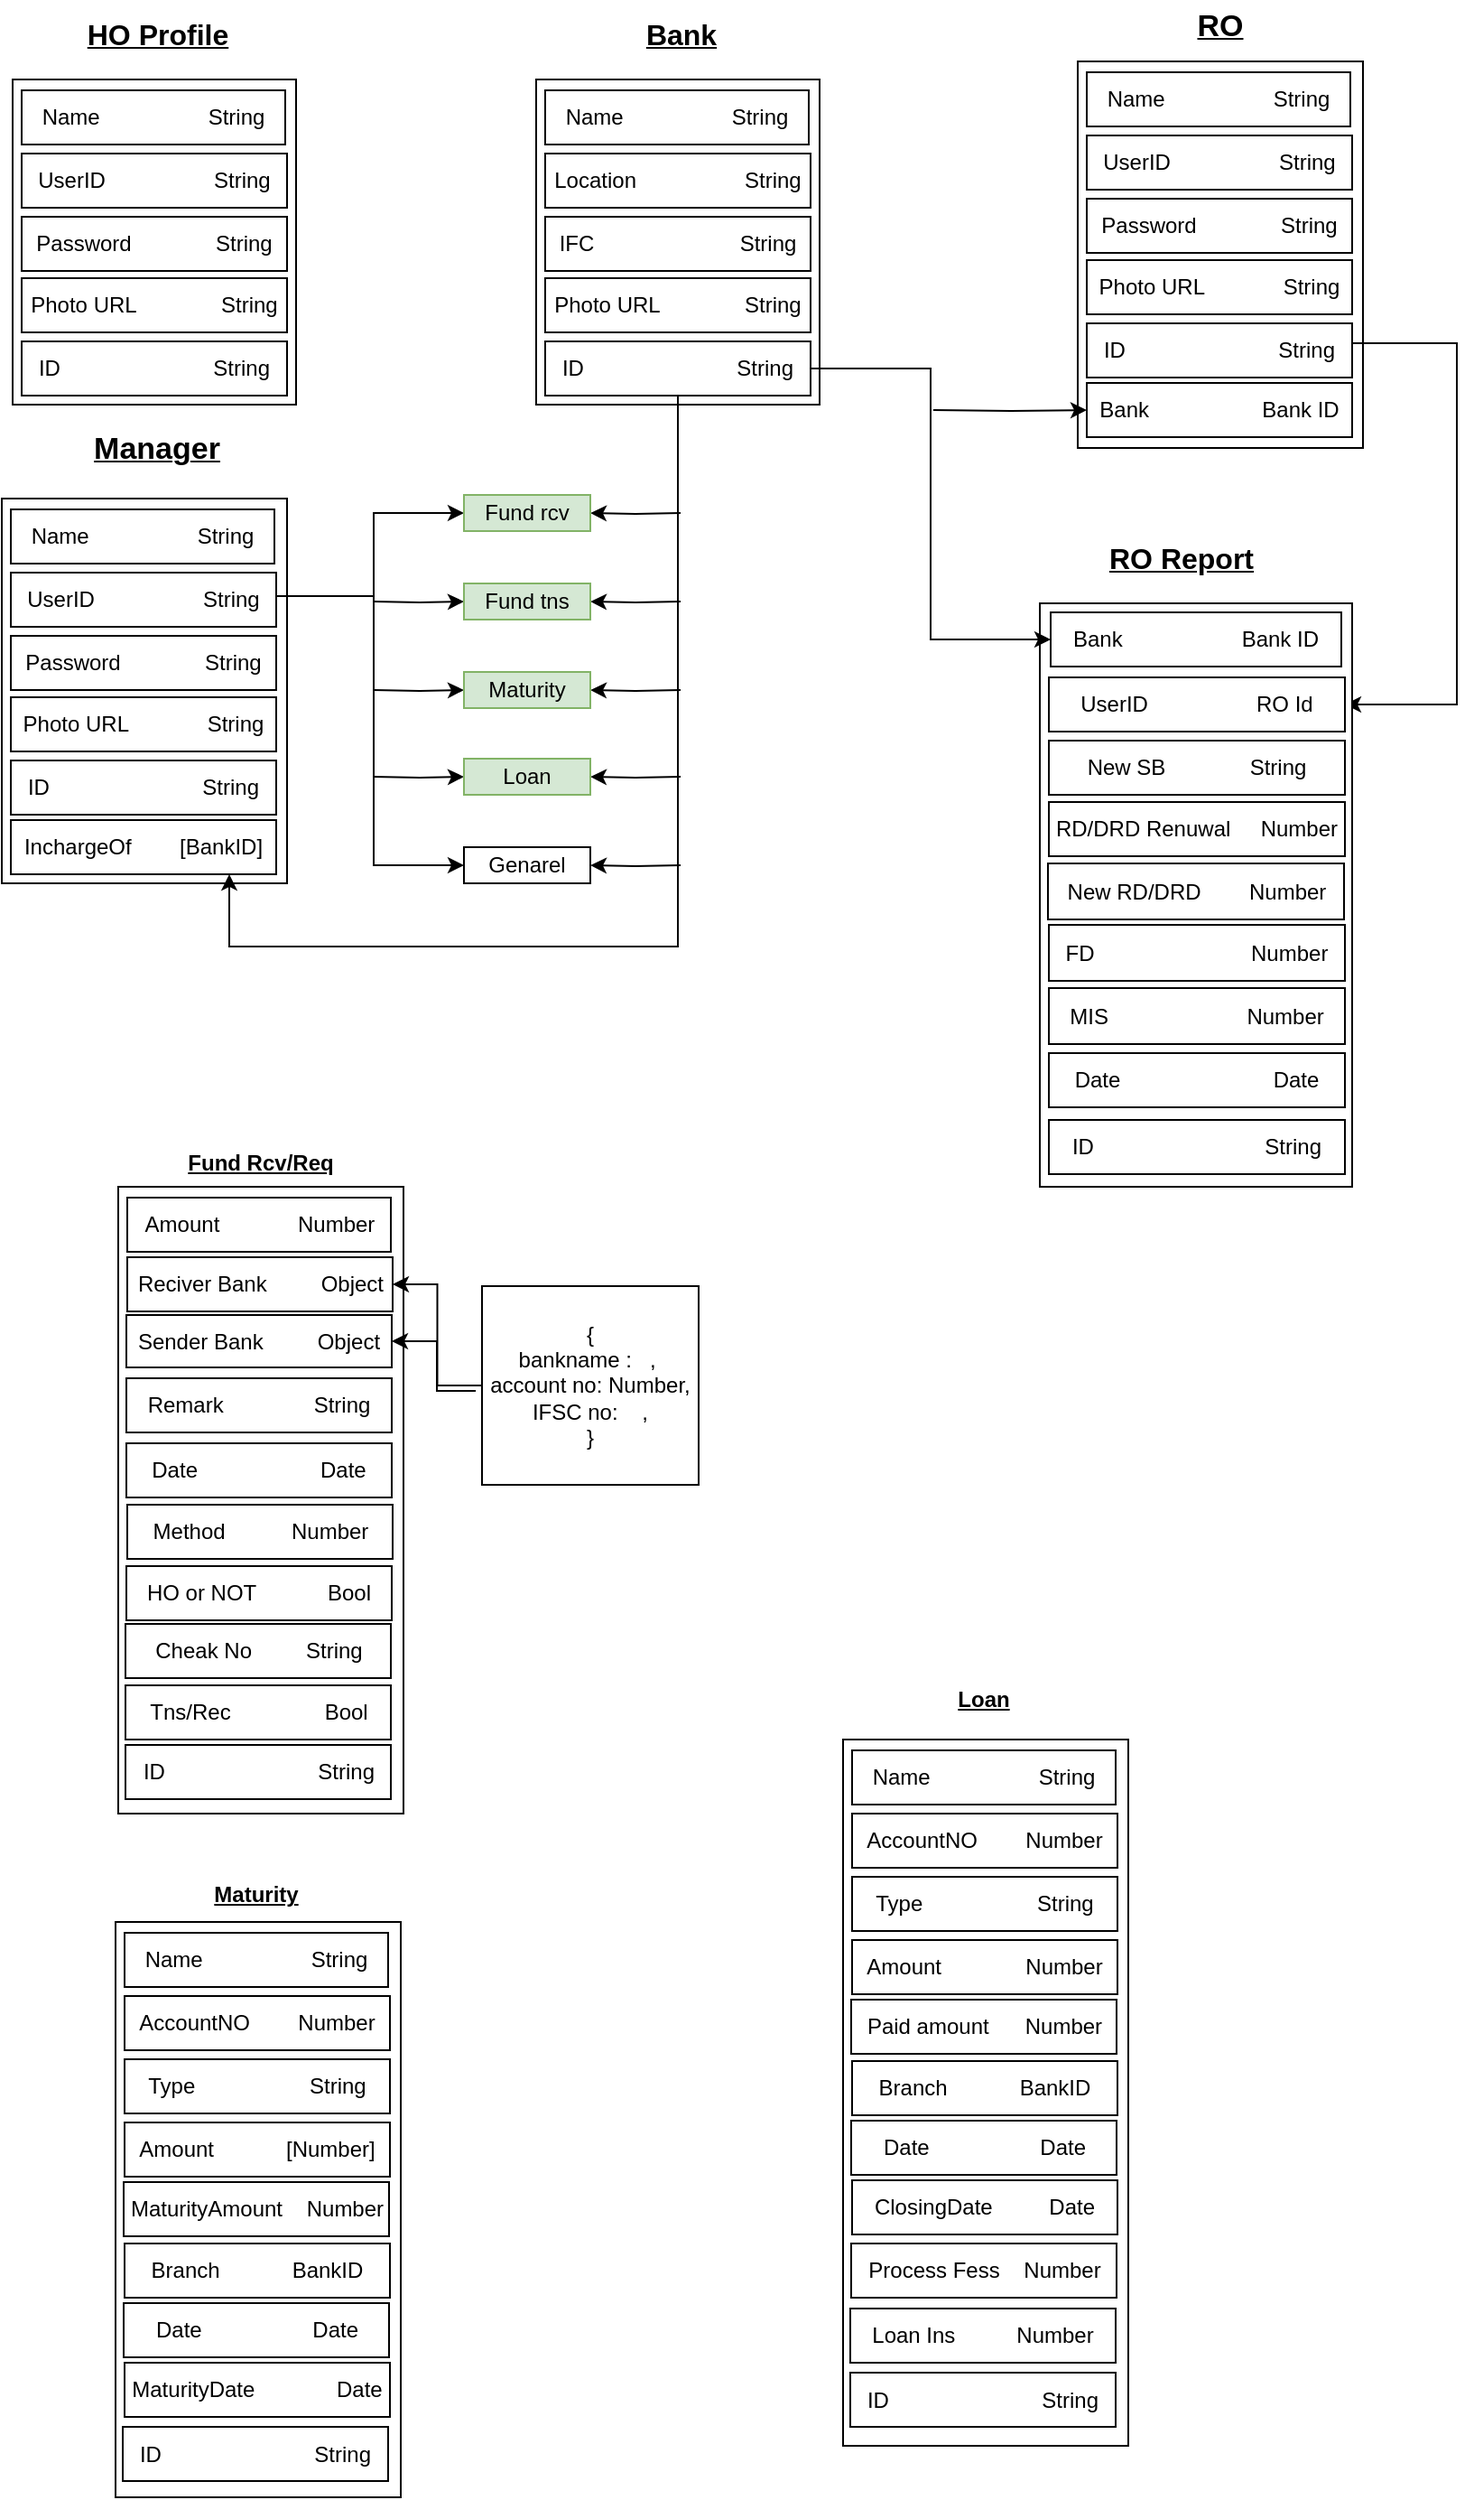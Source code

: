 <mxfile version="22.1.3" type="github">
  <diagram name="Page-1" id="z6avR5DVZLPRieBeSbfF">
    <mxGraphModel dx="1050" dy="534" grid="1" gridSize="10" guides="1" tooltips="1" connect="1" arrows="1" fold="1" page="1" pageScale="1" pageWidth="850" pageHeight="1100" math="0" shadow="0">
      <root>
        <mxCell id="0" />
        <mxCell id="1" parent="0" />
        <mxCell id="5Gdjez7pxa2Upb4zRj2d-2" value="" style="rounded=0;whiteSpace=wrap;html=1;" parent="1" vertex="1">
          <mxGeometry x="30" y="60" width="157" height="180" as="geometry" />
        </mxCell>
        <mxCell id="5Gdjez7pxa2Upb4zRj2d-3" value="Name&amp;nbsp; &amp;nbsp; &amp;nbsp; &amp;nbsp; &amp;nbsp; &amp;nbsp; &amp;nbsp; &amp;nbsp; &amp;nbsp; String" style="rounded=0;whiteSpace=wrap;html=1;" parent="1" vertex="1">
          <mxGeometry x="35" y="66" width="146" height="30" as="geometry" />
        </mxCell>
        <mxCell id="5Gdjez7pxa2Upb4zRj2d-4" value="UserID&amp;nbsp; &amp;nbsp; &amp;nbsp; &amp;nbsp; &amp;nbsp; &amp;nbsp; &amp;nbsp; &amp;nbsp; &amp;nbsp; String" style="rounded=0;whiteSpace=wrap;html=1;" parent="1" vertex="1">
          <mxGeometry x="35" y="101" width="147" height="30" as="geometry" />
        </mxCell>
        <mxCell id="5Gdjez7pxa2Upb4zRj2d-5" value="Password&amp;nbsp; &amp;nbsp; &amp;nbsp; &amp;nbsp; &amp;nbsp; &amp;nbsp; &amp;nbsp; String" style="rounded=0;whiteSpace=wrap;html=1;" parent="1" vertex="1">
          <mxGeometry x="35" y="136" width="147" height="30" as="geometry" />
        </mxCell>
        <mxCell id="5Gdjez7pxa2Upb4zRj2d-6" value="Photo URL&amp;nbsp; &amp;nbsp; &amp;nbsp; &amp;nbsp; &amp;nbsp; &amp;nbsp; &amp;nbsp; String" style="rounded=0;whiteSpace=wrap;html=1;" parent="1" vertex="1">
          <mxGeometry x="35" y="170" width="147" height="30" as="geometry" />
        </mxCell>
        <mxCell id="5Gdjez7pxa2Upb4zRj2d-7" value="ID&amp;nbsp;&lt;span style=&quot;white-space: pre;&quot;&gt;&#x9;&lt;/span&gt;&lt;span style=&quot;white-space: pre;&quot;&gt;&#x9;&lt;/span&gt; &amp;nbsp; &amp;nbsp; &amp;nbsp; &amp;nbsp; &amp;nbsp; &amp;nbsp; String" style="rounded=0;whiteSpace=wrap;html=1;" parent="1" vertex="1">
          <mxGeometry x="35" y="205" width="147" height="30" as="geometry" />
        </mxCell>
        <mxCell id="5Gdjez7pxa2Upb4zRj2d-8" value="" style="rounded=0;whiteSpace=wrap;html=1;" parent="1" vertex="1">
          <mxGeometry x="24" y="292" width="158" height="213" as="geometry" />
        </mxCell>
        <mxCell id="5Gdjez7pxa2Upb4zRj2d-9" value="Name&amp;nbsp; &amp;nbsp; &amp;nbsp; &amp;nbsp; &amp;nbsp; &amp;nbsp; &amp;nbsp; &amp;nbsp; &amp;nbsp; String" style="rounded=0;whiteSpace=wrap;html=1;" parent="1" vertex="1">
          <mxGeometry x="29" y="298" width="146" height="30" as="geometry" />
        </mxCell>
        <mxCell id="5Gdjez7pxa2Upb4zRj2d-49" style="edgeStyle=orthogonalEdgeStyle;rounded=0;orthogonalLoop=1;jettySize=auto;html=1;entryX=0;entryY=0.5;entryDx=0;entryDy=0;" parent="1" source="5Gdjez7pxa2Upb4zRj2d-10" target="5Gdjez7pxa2Upb4zRj2d-43" edge="1">
          <mxGeometry relative="1" as="geometry">
            <Array as="points">
              <mxPoint x="230" y="346" />
              <mxPoint x="230" y="300" />
            </Array>
          </mxGeometry>
        </mxCell>
        <mxCell id="5Gdjez7pxa2Upb4zRj2d-10" value="UserID&amp;nbsp; &amp;nbsp; &amp;nbsp; &amp;nbsp; &amp;nbsp; &amp;nbsp; &amp;nbsp; &amp;nbsp; &amp;nbsp; String" style="rounded=0;whiteSpace=wrap;html=1;" parent="1" vertex="1">
          <mxGeometry x="29" y="333" width="147" height="30" as="geometry" />
        </mxCell>
        <mxCell id="5Gdjez7pxa2Upb4zRj2d-11" value="Password&amp;nbsp; &amp;nbsp; &amp;nbsp; &amp;nbsp; &amp;nbsp; &amp;nbsp; &amp;nbsp; String" style="rounded=0;whiteSpace=wrap;html=1;" parent="1" vertex="1">
          <mxGeometry x="29" y="368" width="147" height="30" as="geometry" />
        </mxCell>
        <mxCell id="5Gdjez7pxa2Upb4zRj2d-12" value="Photo URL&amp;nbsp; &amp;nbsp; &amp;nbsp; &amp;nbsp; &amp;nbsp; &amp;nbsp; &amp;nbsp;String" style="rounded=0;whiteSpace=wrap;html=1;" parent="1" vertex="1">
          <mxGeometry x="29" y="402" width="147" height="30" as="geometry" />
        </mxCell>
        <mxCell id="5Gdjez7pxa2Upb4zRj2d-13" value="ID&amp;nbsp;&lt;span style=&quot;white-space: pre;&quot;&gt;&#x9;&lt;/span&gt;&lt;span style=&quot;white-space: pre;&quot;&gt;&#x9;&lt;/span&gt; &amp;nbsp; &amp;nbsp; &amp;nbsp; &amp;nbsp; &amp;nbsp; &amp;nbsp; String" style="rounded=0;whiteSpace=wrap;html=1;" parent="1" vertex="1">
          <mxGeometry x="29" y="437" width="147" height="30" as="geometry" />
        </mxCell>
        <mxCell id="5Gdjez7pxa2Upb4zRj2d-14" value="&lt;u&gt;&lt;b&gt;&lt;font style=&quot;font-size: 16px;&quot;&gt;HO Profile&lt;/font&gt;&lt;/b&gt;&lt;/u&gt;" style="text;html=1;strokeColor=none;fillColor=none;align=center;verticalAlign=middle;whiteSpace=wrap;rounded=0;" parent="1" vertex="1">
          <mxGeometry x="62.5" y="20" width="95" height="30" as="geometry" />
        </mxCell>
        <mxCell id="5Gdjez7pxa2Upb4zRj2d-15" value="InchargeOf&amp;nbsp; &amp;nbsp; &amp;nbsp; &amp;nbsp; [BankID]" style="rounded=0;whiteSpace=wrap;html=1;" parent="1" vertex="1">
          <mxGeometry x="29" y="470" width="147" height="30" as="geometry" />
        </mxCell>
        <mxCell id="5Gdjez7pxa2Upb4zRj2d-16" value="&lt;b&gt;&lt;u&gt;&lt;font style=&quot;font-size: 17px;&quot;&gt;Manager&lt;/font&gt;&lt;/u&gt;&lt;/b&gt;" style="text;html=1;strokeColor=none;fillColor=none;align=center;verticalAlign=middle;whiteSpace=wrap;rounded=0;" parent="1" vertex="1">
          <mxGeometry x="80" y="250" width="60" height="30" as="geometry" />
        </mxCell>
        <mxCell id="5Gdjez7pxa2Upb4zRj2d-17" value="" style="rounded=0;whiteSpace=wrap;html=1;" parent="1" vertex="1">
          <mxGeometry x="620" y="50" width="158" height="214" as="geometry" />
        </mxCell>
        <mxCell id="5Gdjez7pxa2Upb4zRj2d-18" value="Name&amp;nbsp; &amp;nbsp; &amp;nbsp; &amp;nbsp; &amp;nbsp; &amp;nbsp; &amp;nbsp; &amp;nbsp; &amp;nbsp; String" style="rounded=0;whiteSpace=wrap;html=1;" parent="1" vertex="1">
          <mxGeometry x="625" y="56" width="146" height="30" as="geometry" />
        </mxCell>
        <mxCell id="5Gdjez7pxa2Upb4zRj2d-19" value="UserID&amp;nbsp; &amp;nbsp; &amp;nbsp; &amp;nbsp; &amp;nbsp; &amp;nbsp; &amp;nbsp; &amp;nbsp; &amp;nbsp; String" style="rounded=0;whiteSpace=wrap;html=1;" parent="1" vertex="1">
          <mxGeometry x="625" y="91" width="147" height="30" as="geometry" />
        </mxCell>
        <mxCell id="5Gdjez7pxa2Upb4zRj2d-20" value="Password&amp;nbsp; &amp;nbsp; &amp;nbsp; &amp;nbsp; &amp;nbsp; &amp;nbsp; &amp;nbsp; String" style="rounded=0;whiteSpace=wrap;html=1;" parent="1" vertex="1">
          <mxGeometry x="625" y="126" width="147" height="30" as="geometry" />
        </mxCell>
        <mxCell id="5Gdjez7pxa2Upb4zRj2d-21" value="Photo URL&amp;nbsp; &amp;nbsp; &amp;nbsp; &amp;nbsp; &amp;nbsp; &amp;nbsp; &amp;nbsp;String" style="rounded=0;whiteSpace=wrap;html=1;" parent="1" vertex="1">
          <mxGeometry x="625" y="160" width="147" height="30" as="geometry" />
        </mxCell>
        <mxCell id="5Gdjez7pxa2Upb4zRj2d-41" style="edgeStyle=orthogonalEdgeStyle;rounded=0;orthogonalLoop=1;jettySize=auto;html=1;" parent="1" source="5Gdjez7pxa2Upb4zRj2d-22" target="5Gdjez7pxa2Upb4zRj2d-27" edge="1">
          <mxGeometry relative="1" as="geometry">
            <Array as="points">
              <mxPoint x="830" y="206" />
              <mxPoint x="830" y="406" />
            </Array>
          </mxGeometry>
        </mxCell>
        <mxCell id="5Gdjez7pxa2Upb4zRj2d-22" value="ID&amp;nbsp;&lt;span style=&quot;white-space: pre;&quot;&gt;&#x9;&lt;/span&gt;&lt;span style=&quot;white-space: pre;&quot;&gt;&#x9;&lt;/span&gt; &amp;nbsp; &amp;nbsp; &amp;nbsp; &amp;nbsp; &amp;nbsp; &amp;nbsp; String" style="rounded=0;whiteSpace=wrap;html=1;" parent="1" vertex="1">
          <mxGeometry x="625" y="195" width="147" height="30" as="geometry" />
        </mxCell>
        <mxCell id="5Gdjez7pxa2Upb4zRj2d-65" style="edgeStyle=orthogonalEdgeStyle;rounded=0;orthogonalLoop=1;jettySize=auto;html=1;" parent="1" target="5Gdjez7pxa2Upb4zRj2d-23" edge="1">
          <mxGeometry relative="1" as="geometry">
            <mxPoint x="540" y="243" as="sourcePoint" />
          </mxGeometry>
        </mxCell>
        <mxCell id="5Gdjez7pxa2Upb4zRj2d-23" value="Bank&amp;nbsp; &lt;span style=&quot;white-space: pre;&quot;&gt;&#x9;&lt;/span&gt;&lt;span style=&quot;white-space: pre;&quot;&gt;&#x9;&lt;/span&gt;&amp;nbsp; &amp;nbsp;Bank ID" style="rounded=0;whiteSpace=wrap;html=1;" parent="1" vertex="1">
          <mxGeometry x="625" y="228" width="147" height="30" as="geometry" />
        </mxCell>
        <mxCell id="5Gdjez7pxa2Upb4zRj2d-24" value="&lt;span style=&quot;font-size: 17px;&quot;&gt;&lt;b&gt;&lt;u&gt;RO&lt;/u&gt;&lt;/b&gt;&lt;/span&gt;" style="text;html=1;strokeColor=none;fillColor=none;align=center;verticalAlign=middle;whiteSpace=wrap;rounded=0;" parent="1" vertex="1">
          <mxGeometry x="668.5" y="16" width="60" height="30" as="geometry" />
        </mxCell>
        <mxCell id="5Gdjez7pxa2Upb4zRj2d-25" value="" style="rounded=0;whiteSpace=wrap;html=1;" parent="1" vertex="1">
          <mxGeometry x="599" y="350" width="173" height="323" as="geometry" />
        </mxCell>
        <mxCell id="5Gdjez7pxa2Upb4zRj2d-27" value="UserID&amp;nbsp; &amp;nbsp; &amp;nbsp; &amp;nbsp; &amp;nbsp; &amp;nbsp; &amp;nbsp; &amp;nbsp; &amp;nbsp; RO Id" style="rounded=0;whiteSpace=wrap;html=1;" parent="1" vertex="1">
          <mxGeometry x="604" y="391" width="164" height="30" as="geometry" />
        </mxCell>
        <mxCell id="5Gdjez7pxa2Upb4zRj2d-28" value="New SB&amp;nbsp; &amp;nbsp; &amp;nbsp; &amp;nbsp; &amp;nbsp; &amp;nbsp; &amp;nbsp; String" style="rounded=0;whiteSpace=wrap;html=1;" parent="1" vertex="1">
          <mxGeometry x="604" y="426" width="164" height="30" as="geometry" />
        </mxCell>
        <mxCell id="5Gdjez7pxa2Upb4zRj2d-29" value="RD/DRD Renuwal&amp;nbsp; &amp;nbsp; &amp;nbsp;Number" style="rounded=0;whiteSpace=wrap;html=1;" parent="1" vertex="1">
          <mxGeometry x="604" y="460" width="164" height="30" as="geometry" />
        </mxCell>
        <mxCell id="5Gdjez7pxa2Upb4zRj2d-30" value="ID&amp;nbsp;&lt;span style=&quot;white-space: pre;&quot;&gt;&#x9;&amp;nbsp;&#x9;&lt;/span&gt;&amp;nbsp; &amp;nbsp; &amp;nbsp; &amp;nbsp; &amp;nbsp; &amp;nbsp; &amp;nbsp; &amp;nbsp; String" style="rounded=0;whiteSpace=wrap;html=1;" parent="1" vertex="1">
          <mxGeometry x="604" y="636" width="164" height="30" as="geometry" />
        </mxCell>
        <mxCell id="5Gdjez7pxa2Upb4zRj2d-31" value="&lt;span style=&quot;font-size: 16px;&quot;&gt;&lt;b&gt;&lt;u&gt;RO Report&lt;/u&gt;&lt;/b&gt;&lt;/span&gt;" style="text;html=1;strokeColor=none;fillColor=none;align=center;verticalAlign=middle;whiteSpace=wrap;rounded=0;" parent="1" vertex="1">
          <mxGeometry x="629.5" y="310" width="95" height="30" as="geometry" />
        </mxCell>
        <mxCell id="5Gdjez7pxa2Upb4zRj2d-34" value="New RD/DRD&amp;nbsp;&lt;span style=&quot;&quot;&gt;&lt;span style=&quot;&quot;&gt;&amp;nbsp;&amp;nbsp;&amp;nbsp;&amp;nbsp;&lt;/span&gt;&lt;/span&gt;&lt;span style=&quot;&quot;&gt;&lt;span style=&quot;&quot;&gt;&amp;nbsp;&amp;nbsp;&amp;nbsp;&lt;/span&gt;&lt;/span&gt;Number" style="rounded=0;whiteSpace=wrap;html=1;" parent="1" vertex="1">
          <mxGeometry x="603.5" y="494" width="164" height="31" as="geometry" />
        </mxCell>
        <mxCell id="5Gdjez7pxa2Upb4zRj2d-35" value="FD&amp;nbsp; &amp;nbsp;&lt;span style=&quot;&quot;&gt;&lt;span style=&quot;white-space: pre;&quot;&gt;&amp;nbsp;&amp;nbsp;&amp;nbsp;&amp;nbsp;&lt;/span&gt;&lt;/span&gt;&lt;span style=&quot;&quot;&gt;&lt;span style=&quot;white-space: pre;&quot;&gt;&amp;nbsp;&amp;nbsp;&amp;nbsp;&amp;nbsp;&lt;/span&gt;&lt;/span&gt;&amp;nbsp;&lt;span style=&quot;&quot;&gt;&lt;span style=&quot;&quot;&gt;&amp;nbsp; &amp;nbsp; &amp;nbsp; &amp;nbsp; &amp;nbsp; &amp;nbsp;&lt;/span&gt;&lt;/span&gt;&lt;span style=&quot;&quot;&gt;&lt;span style=&quot;&quot;&gt;&amp;nbsp; &amp;nbsp;&lt;/span&gt;&lt;/span&gt;Number" style="rounded=0;whiteSpace=wrap;html=1;" parent="1" vertex="1">
          <mxGeometry x="604" y="528" width="164" height="31" as="geometry" />
        </mxCell>
        <mxCell id="5Gdjez7pxa2Upb4zRj2d-36" value="MIS&amp;nbsp; &lt;span style=&quot;&quot;&gt;&lt;span style=&quot;white-space: pre;&quot;&gt;&amp;nbsp;&amp;nbsp;&amp;nbsp;&amp;nbsp;&lt;/span&gt;&lt;/span&gt;&amp;nbsp;&lt;span style=&quot;&quot;&gt;&lt;span style=&quot;&quot;&gt;&amp;nbsp;&amp;nbsp;&amp;nbsp;&amp;nbsp;&lt;/span&gt;&lt;/span&gt;&lt;span style=&quot;&quot;&gt;&lt;span style=&quot;&quot;&gt;&amp;nbsp;&amp;nbsp;&amp;nbsp;&amp;nbsp;&lt;/span&gt;&lt;/span&gt;&amp;nbsp;&lt;span style=&quot;&quot;&gt;&lt;span style=&quot;&quot;&gt;&amp;nbsp;&amp;nbsp;&amp;nbsp;&amp;nbsp;&lt;/span&gt;&lt;/span&gt;&lt;span style=&quot;&quot;&gt;&lt;span style=&quot;&quot;&gt;&amp;nbsp; &amp;nbsp;&lt;/span&gt;&lt;/span&gt;Number" style="rounded=0;whiteSpace=wrap;html=1;" parent="1" vertex="1">
          <mxGeometry x="604" y="563" width="164" height="31" as="geometry" />
        </mxCell>
        <mxCell id="5Gdjez7pxa2Upb4zRj2d-37" value="Bank&amp;nbsp; &amp;nbsp; &amp;nbsp; &amp;nbsp;&amp;nbsp;&amp;nbsp;&lt;span style=&quot;white-space: pre;&quot;&gt;&#x9;&lt;/span&gt; &amp;nbsp; &amp;nbsp;Bank ID" style="rounded=0;whiteSpace=wrap;html=1;" parent="1" vertex="1">
          <mxGeometry x="605" y="355" width="161" height="30" as="geometry" />
        </mxCell>
        <mxCell id="5Gdjez7pxa2Upb4zRj2d-42" value="Date&lt;span style=&quot;white-space: pre;&quot;&gt;&#x9;&amp;nbsp;&#x9;&lt;/span&gt;&amp;nbsp;&amp;nbsp; &amp;nbsp; &amp;nbsp; &amp;nbsp; Date" style="rounded=0;whiteSpace=wrap;html=1;" parent="1" vertex="1">
          <mxGeometry x="604" y="599" width="164" height="30" as="geometry" />
        </mxCell>
        <mxCell id="5Gdjez7pxa2Upb4zRj2d-67" style="edgeStyle=orthogonalEdgeStyle;rounded=0;orthogonalLoop=1;jettySize=auto;html=1;" parent="1" target="5Gdjez7pxa2Upb4zRj2d-43" edge="1">
          <mxGeometry relative="1" as="geometry">
            <mxPoint x="400" y="300" as="sourcePoint" />
          </mxGeometry>
        </mxCell>
        <mxCell id="5Gdjez7pxa2Upb4zRj2d-43" value="&lt;span style=&quot;border-color: var(--border-color); color: rgb(0, 0, 0); font-family: Helvetica; font-size: 12px; font-style: normal; font-variant-ligatures: normal; font-variant-caps: normal; font-weight: 400; letter-spacing: normal; orphans: 2; text-align: center; text-indent: 0px; text-transform: none; widows: 2; word-spacing: 0px; -webkit-text-stroke-width: 0px; background-color: initial; text-decoration-thickness: initial; text-decoration-style: initial; text-decoration-color: initial;&quot;&gt;Fund rcv&lt;/span&gt;" style="rounded=0;whiteSpace=wrap;html=1;fillColor=#d5e8d4;strokeColor=#82b366;" parent="1" vertex="1">
          <mxGeometry x="280" y="290" width="70" height="20" as="geometry" />
        </mxCell>
        <mxCell id="5Gdjez7pxa2Upb4zRj2d-54" style="edgeStyle=orthogonalEdgeStyle;rounded=0;orthogonalLoop=1;jettySize=auto;html=1;" parent="1" target="5Gdjez7pxa2Upb4zRj2d-44" edge="1">
          <mxGeometry relative="1" as="geometry">
            <mxPoint x="230" y="349" as="sourcePoint" />
          </mxGeometry>
        </mxCell>
        <mxCell id="5Gdjez7pxa2Upb4zRj2d-68" style="edgeStyle=orthogonalEdgeStyle;rounded=0;orthogonalLoop=1;jettySize=auto;html=1;" parent="1" target="5Gdjez7pxa2Upb4zRj2d-44" edge="1">
          <mxGeometry relative="1" as="geometry">
            <mxPoint x="400" y="349.0" as="sourcePoint" />
          </mxGeometry>
        </mxCell>
        <mxCell id="5Gdjez7pxa2Upb4zRj2d-44" value="&lt;span style=&quot;border-color: var(--border-color); color: rgb(0, 0, 0); font-family: Helvetica; font-size: 12px; font-style: normal; font-variant-ligatures: normal; font-variant-caps: normal; font-weight: 400; letter-spacing: normal; orphans: 2; text-align: center; text-indent: 0px; text-transform: none; widows: 2; word-spacing: 0px; -webkit-text-stroke-width: 0px; background-color: initial; text-decoration-thickness: initial; text-decoration-style: initial; text-decoration-color: initial;&quot;&gt;Fund&amp;nbsp;&lt;/span&gt;tns" style="rounded=0;whiteSpace=wrap;html=1;fillColor=#d5e8d4;strokeColor=#82b366;" parent="1" vertex="1">
          <mxGeometry x="280" y="339" width="70" height="20" as="geometry" />
        </mxCell>
        <mxCell id="5Gdjez7pxa2Upb4zRj2d-53" style="edgeStyle=orthogonalEdgeStyle;rounded=0;orthogonalLoop=1;jettySize=auto;html=1;" parent="1" target="5Gdjez7pxa2Upb4zRj2d-45" edge="1">
          <mxGeometry relative="1" as="geometry">
            <mxPoint x="230" y="398" as="sourcePoint" />
          </mxGeometry>
        </mxCell>
        <mxCell id="5Gdjez7pxa2Upb4zRj2d-69" style="edgeStyle=orthogonalEdgeStyle;rounded=0;orthogonalLoop=1;jettySize=auto;html=1;" parent="1" target="5Gdjez7pxa2Upb4zRj2d-45" edge="1">
          <mxGeometry relative="1" as="geometry">
            <mxPoint x="400" y="398" as="sourcePoint" />
          </mxGeometry>
        </mxCell>
        <mxCell id="5Gdjez7pxa2Upb4zRj2d-45" value="Maturity" style="rounded=0;whiteSpace=wrap;html=1;fillColor=#d5e8d4;strokeColor=#82b366;" parent="1" vertex="1">
          <mxGeometry x="280" y="388" width="70" height="20" as="geometry" />
        </mxCell>
        <mxCell id="5Gdjez7pxa2Upb4zRj2d-52" style="edgeStyle=orthogonalEdgeStyle;rounded=0;orthogonalLoop=1;jettySize=auto;html=1;" parent="1" target="5Gdjez7pxa2Upb4zRj2d-46" edge="1">
          <mxGeometry relative="1" as="geometry">
            <mxPoint x="230" y="446" as="sourcePoint" />
          </mxGeometry>
        </mxCell>
        <mxCell id="5Gdjez7pxa2Upb4zRj2d-70" style="edgeStyle=orthogonalEdgeStyle;rounded=0;orthogonalLoop=1;jettySize=auto;html=1;" parent="1" target="5Gdjez7pxa2Upb4zRj2d-46" edge="1">
          <mxGeometry relative="1" as="geometry">
            <mxPoint x="400" y="446" as="sourcePoint" />
          </mxGeometry>
        </mxCell>
        <mxCell id="5Gdjez7pxa2Upb4zRj2d-46" value="Loan" style="rounded=0;whiteSpace=wrap;html=1;fillColor=#d5e8d4;strokeColor=#82b366;" parent="1" vertex="1">
          <mxGeometry x="280" y="436" width="70" height="20" as="geometry" />
        </mxCell>
        <mxCell id="5Gdjez7pxa2Upb4zRj2d-51" style="edgeStyle=orthogonalEdgeStyle;rounded=0;orthogonalLoop=1;jettySize=auto;html=1;" parent="1" target="5Gdjez7pxa2Upb4zRj2d-47" edge="1">
          <mxGeometry relative="1" as="geometry">
            <mxPoint x="230" y="340" as="sourcePoint" />
            <Array as="points">
              <mxPoint x="230" y="495" />
            </Array>
          </mxGeometry>
        </mxCell>
        <mxCell id="5Gdjez7pxa2Upb4zRj2d-71" style="edgeStyle=orthogonalEdgeStyle;rounded=0;orthogonalLoop=1;jettySize=auto;html=1;" parent="1" target="5Gdjez7pxa2Upb4zRj2d-47" edge="1">
          <mxGeometry relative="1" as="geometry">
            <mxPoint x="400" y="495" as="sourcePoint" />
          </mxGeometry>
        </mxCell>
        <mxCell id="5Gdjez7pxa2Upb4zRj2d-47" value="Genarel" style="rounded=0;whiteSpace=wrap;html=1;" parent="1" vertex="1">
          <mxGeometry x="280" y="485" width="70" height="20" as="geometry" />
        </mxCell>
        <mxCell id="5Gdjez7pxa2Upb4zRj2d-56" value="" style="rounded=0;whiteSpace=wrap;html=1;" parent="1" vertex="1">
          <mxGeometry x="320" y="60" width="157" height="180" as="geometry" />
        </mxCell>
        <mxCell id="5Gdjez7pxa2Upb4zRj2d-57" value="Name&amp;nbsp; &amp;nbsp; &amp;nbsp; &amp;nbsp; &amp;nbsp; &amp;nbsp; &amp;nbsp; &amp;nbsp; &amp;nbsp; String" style="rounded=0;whiteSpace=wrap;html=1;" parent="1" vertex="1">
          <mxGeometry x="325" y="66" width="146" height="30" as="geometry" />
        </mxCell>
        <mxCell id="5Gdjez7pxa2Upb4zRj2d-58" value="Location&amp;nbsp; &amp;nbsp; &amp;nbsp; &amp;nbsp; &amp;nbsp; &amp;nbsp; &amp;nbsp; &amp;nbsp; &amp;nbsp; String" style="rounded=0;whiteSpace=wrap;html=1;" parent="1" vertex="1">
          <mxGeometry x="325" y="101" width="147" height="30" as="geometry" />
        </mxCell>
        <mxCell id="5Gdjez7pxa2Upb4zRj2d-59" value="IFC&lt;span style=&quot;white-space: pre;&quot;&gt;&#x9;&lt;/span&gt;&lt;span style=&quot;white-space: pre;&quot;&gt;&#x9;&lt;/span&gt;&amp;nbsp; &amp;nbsp; &amp;nbsp; &amp;nbsp; &amp;nbsp; &amp;nbsp; &amp;nbsp; String" style="rounded=0;whiteSpace=wrap;html=1;" parent="1" vertex="1">
          <mxGeometry x="325" y="136" width="147" height="30" as="geometry" />
        </mxCell>
        <mxCell id="5Gdjez7pxa2Upb4zRj2d-60" value="Photo URL&amp;nbsp; &amp;nbsp; &amp;nbsp; &amp;nbsp; &amp;nbsp; &amp;nbsp; &amp;nbsp; String" style="rounded=0;whiteSpace=wrap;html=1;" parent="1" vertex="1">
          <mxGeometry x="325" y="170" width="147" height="30" as="geometry" />
        </mxCell>
        <mxCell id="5Gdjez7pxa2Upb4zRj2d-64" style="edgeStyle=orthogonalEdgeStyle;rounded=0;orthogonalLoop=1;jettySize=auto;html=1;entryX=0;entryY=0.5;entryDx=0;entryDy=0;" parent="1" source="5Gdjez7pxa2Upb4zRj2d-61" target="5Gdjez7pxa2Upb4zRj2d-37" edge="1">
          <mxGeometry relative="1" as="geometry" />
        </mxCell>
        <mxCell id="5Gdjez7pxa2Upb4zRj2d-66" style="edgeStyle=orthogonalEdgeStyle;rounded=0;orthogonalLoop=1;jettySize=auto;html=1;" parent="1" source="5Gdjez7pxa2Upb4zRj2d-61" target="5Gdjez7pxa2Upb4zRj2d-15" edge="1">
          <mxGeometry relative="1" as="geometry">
            <Array as="points">
              <mxPoint x="399" y="540" />
              <mxPoint x="150" y="540" />
            </Array>
          </mxGeometry>
        </mxCell>
        <mxCell id="5Gdjez7pxa2Upb4zRj2d-61" value="ID&amp;nbsp;&lt;span style=&quot;white-space: pre;&quot;&gt;&#x9;&lt;/span&gt;&lt;span style=&quot;white-space: pre;&quot;&gt;&#x9;&lt;/span&gt; &amp;nbsp; &amp;nbsp; &amp;nbsp; &amp;nbsp; &amp;nbsp; &amp;nbsp; String" style="rounded=0;whiteSpace=wrap;html=1;" parent="1" vertex="1">
          <mxGeometry x="325" y="205" width="147" height="30" as="geometry" />
        </mxCell>
        <mxCell id="5Gdjez7pxa2Upb4zRj2d-62" value="&lt;span style=&quot;font-size: 16px;&quot;&gt;&lt;b&gt;&lt;u&gt;Bank&lt;/u&gt;&lt;/b&gt;&lt;/span&gt;" style="text;html=1;strokeColor=none;fillColor=none;align=center;verticalAlign=middle;whiteSpace=wrap;rounded=0;" parent="1" vertex="1">
          <mxGeometry x="352.5" y="20" width="95" height="30" as="geometry" />
        </mxCell>
        <mxCell id="traI9Uk9opV8Vcn1xb9H-1" value="" style="rounded=0;whiteSpace=wrap;html=1;" parent="1" vertex="1">
          <mxGeometry x="88.5" y="673" width="158" height="347" as="geometry" />
        </mxCell>
        <mxCell id="traI9Uk9opV8Vcn1xb9H-2" value="Amount&amp;nbsp; &amp;nbsp; &amp;nbsp; &amp;nbsp; &amp;nbsp; &amp;nbsp; &amp;nbsp;Number" style="rounded=0;whiteSpace=wrap;html=1;" parent="1" vertex="1">
          <mxGeometry x="93.5" y="679" width="146" height="30" as="geometry" />
        </mxCell>
        <mxCell id="traI9Uk9opV8Vcn1xb9H-3" value="Reciver Bank&amp;nbsp; &amp;nbsp; &amp;nbsp; &amp;nbsp; &amp;nbsp;Object" style="rounded=0;whiteSpace=wrap;html=1;" parent="1" vertex="1">
          <mxGeometry x="93.5" y="712" width="147" height="30" as="geometry" />
        </mxCell>
        <mxCell id="traI9Uk9opV8Vcn1xb9H-6" value="Date&amp;nbsp;&lt;span style=&quot;white-space: pre;&quot;&gt;&#x9;&lt;/span&gt;&lt;span style=&quot;white-space: pre;&quot;&gt;&#x9;&lt;/span&gt;&amp;nbsp; &amp;nbsp; Date" style="rounded=0;whiteSpace=wrap;html=1;" parent="1" vertex="1">
          <mxGeometry x="93" y="815" width="147" height="30" as="geometry" />
        </mxCell>
        <mxCell id="traI9Uk9opV8Vcn1xb9H-7" value="Remark&amp;nbsp; &amp;nbsp; &amp;nbsp; &amp;nbsp; &amp;nbsp; &amp;nbsp; &amp;nbsp; &amp;nbsp;String" style="rounded=0;whiteSpace=wrap;html=1;" parent="1" vertex="1">
          <mxGeometry x="93" y="779" width="147" height="30" as="geometry" />
        </mxCell>
        <mxCell id="traI9Uk9opV8Vcn1xb9H-8" value="ID&amp;nbsp;&lt;span style=&quot;white-space: pre;&quot;&gt;&#x9;&lt;/span&gt;&lt;span style=&quot;white-space: pre;&quot;&gt;&#x9;&lt;/span&gt; &amp;nbsp; &amp;nbsp; &amp;nbsp; &amp;nbsp; &amp;nbsp; &amp;nbsp; String" style="rounded=0;whiteSpace=wrap;html=1;" parent="1" vertex="1">
          <mxGeometry x="92.5" y="982" width="147" height="30" as="geometry" />
        </mxCell>
        <mxCell id="traI9Uk9opV8Vcn1xb9H-9" value="Method&amp;nbsp; &amp;nbsp;&amp;nbsp; &amp;nbsp; &amp;nbsp; &amp;nbsp; Number" style="rounded=0;whiteSpace=wrap;html=1;" parent="1" vertex="1">
          <mxGeometry x="93.5" y="849" width="147" height="30" as="geometry" />
        </mxCell>
        <mxCell id="traI9Uk9opV8Vcn1xb9H-10" value="&lt;b&gt;&lt;u&gt;Fund Rcv/Req&lt;/u&gt;&lt;/b&gt;" style="text;html=1;strokeColor=none;fillColor=none;align=center;verticalAlign=middle;whiteSpace=wrap;rounded=0;" parent="1" vertex="1">
          <mxGeometry x="126" y="646" width="83" height="27" as="geometry" />
        </mxCell>
        <mxCell id="traI9Uk9opV8Vcn1xb9H-11" value="Sender Bank&amp;nbsp; &amp;nbsp; &amp;nbsp; &amp;nbsp; &amp;nbsp;Object" style="rounded=0;whiteSpace=wrap;html=1;" parent="1" vertex="1">
          <mxGeometry x="93" y="744" width="147" height="29" as="geometry" />
        </mxCell>
        <mxCell id="traI9Uk9opV8Vcn1xb9H-12" value="HO or NOT&lt;span style=&quot;white-space: pre;&quot;&gt;&#x9;&lt;/span&gt;&amp;nbsp; &amp;nbsp; &amp;nbsp; Bool" style="rounded=0;whiteSpace=wrap;html=1;" parent="1" vertex="1">
          <mxGeometry x="93" y="883" width="147" height="30" as="geometry" />
        </mxCell>
        <mxCell id="traI9Uk9opV8Vcn1xb9H-13" value="Cheak No&amp;nbsp; &amp;nbsp; &amp;nbsp;&amp;nbsp;&lt;span style=&quot;white-space: pre;&quot;&gt;&#x9;&lt;/span&gt;&amp;nbsp;String" style="rounded=0;whiteSpace=wrap;html=1;" parent="1" vertex="1">
          <mxGeometry x="92.5" y="915" width="147" height="30" as="geometry" />
        </mxCell>
        <mxCell id="traI9Uk9opV8Vcn1xb9H-14" value="Tns/Rec&lt;span style=&quot;white-space: pre;&quot;&gt;&#x9;&lt;/span&gt;&lt;span style=&quot;white-space: pre;&quot;&gt;&#x9;&lt;/span&gt;&amp;nbsp; &amp;nbsp; &amp;nbsp;Bool" style="rounded=0;whiteSpace=wrap;html=1;" parent="1" vertex="1">
          <mxGeometry x="92.5" y="949" width="147" height="30" as="geometry" />
        </mxCell>
        <mxCell id="traI9Uk9opV8Vcn1xb9H-16" style="edgeStyle=orthogonalEdgeStyle;rounded=0;orthogonalLoop=1;jettySize=auto;html=1;entryX=1;entryY=0.5;entryDx=0;entryDy=0;" parent="1" source="traI9Uk9opV8Vcn1xb9H-15" target="traI9Uk9opV8Vcn1xb9H-3" edge="1">
          <mxGeometry relative="1" as="geometry" />
        </mxCell>
        <mxCell id="traI9Uk9opV8Vcn1xb9H-15" value="{&lt;br&gt;bankname :&amp;nbsp; &amp;nbsp;,&amp;nbsp;&lt;br&gt;account no: Number,&lt;br&gt;IFSC no:&amp;nbsp; &amp;nbsp; ,&lt;br&gt;}" style="rounded=0;whiteSpace=wrap;html=1;" parent="1" vertex="1">
          <mxGeometry x="290" y="728" width="120" height="110" as="geometry" />
        </mxCell>
        <mxCell id="traI9Uk9opV8Vcn1xb9H-17" style="edgeStyle=orthogonalEdgeStyle;rounded=0;orthogonalLoop=1;jettySize=auto;html=1;exitX=-0.029;exitY=0.527;exitDx=0;exitDy=0;exitPerimeter=0;" parent="1" source="traI9Uk9opV8Vcn1xb9H-15" target="traI9Uk9opV8Vcn1xb9H-11" edge="1">
          <mxGeometry relative="1" as="geometry" />
        </mxCell>
        <mxCell id="traI9Uk9opV8Vcn1xb9H-18" value="" style="rounded=0;whiteSpace=wrap;html=1;" parent="1" vertex="1">
          <mxGeometry x="87" y="1080" width="158" height="318.5" as="geometry" />
        </mxCell>
        <mxCell id="traI9Uk9opV8Vcn1xb9H-19" value="Name&amp;nbsp; &amp;nbsp; &amp;nbsp; &amp;nbsp; &amp;nbsp; &amp;nbsp; &amp;nbsp; &amp;nbsp; &amp;nbsp; String" style="rounded=0;whiteSpace=wrap;html=1;" parent="1" vertex="1">
          <mxGeometry x="92" y="1086" width="146" height="30" as="geometry" />
        </mxCell>
        <mxCell id="traI9Uk9opV8Vcn1xb9H-20" value="AccountNO&amp;nbsp; &amp;nbsp; &amp;nbsp; &amp;nbsp; Number" style="rounded=0;whiteSpace=wrap;html=1;" parent="1" vertex="1">
          <mxGeometry x="92" y="1121" width="147" height="30" as="geometry" />
        </mxCell>
        <mxCell id="traI9Uk9opV8Vcn1xb9H-21" value="Type&amp;nbsp; &amp;nbsp; &amp;nbsp; &amp;nbsp; &amp;nbsp; &amp;nbsp; &amp;nbsp; &amp;nbsp; &amp;nbsp; &amp;nbsp;String" style="rounded=0;whiteSpace=wrap;html=1;" parent="1" vertex="1">
          <mxGeometry x="92" y="1156" width="147" height="30" as="geometry" />
        </mxCell>
        <mxCell id="traI9Uk9opV8Vcn1xb9H-22" value="Amount&amp;nbsp; &amp;nbsp; &amp;nbsp; &amp;nbsp; &amp;nbsp; &amp;nbsp; [Number]" style="rounded=0;whiteSpace=wrap;html=1;" parent="1" vertex="1">
          <mxGeometry x="92" y="1191" width="147" height="30" as="geometry" />
        </mxCell>
        <mxCell id="traI9Uk9opV8Vcn1xb9H-24" value="Branch&amp;nbsp; &amp;nbsp; &amp;nbsp; &amp;nbsp; &amp;nbsp; &amp;nbsp; BankID" style="rounded=0;whiteSpace=wrap;html=1;" parent="1" vertex="1">
          <mxGeometry x="92" y="1258" width="147" height="30" as="geometry" />
        </mxCell>
        <mxCell id="traI9Uk9opV8Vcn1xb9H-25" value="MaturityAmount&lt;span style=&quot;&quot;&gt;&lt;span style=&quot;white-space: pre;&quot;&gt;&amp;nbsp;&amp;nbsp;&lt;/span&gt;&lt;/span&gt;&lt;span style=&quot;&quot;&gt;&lt;span style=&quot;white-space: pre;&quot;&gt;&amp;nbsp;&lt;/span&gt;&lt;/span&gt;&amp;nbsp;Number" style="rounded=0;whiteSpace=wrap;html=1;" parent="1" vertex="1">
          <mxGeometry x="91.5" y="1224" width="147" height="30" as="geometry" />
        </mxCell>
        <mxCell id="traI9Uk9opV8Vcn1xb9H-26" value="ID&amp;nbsp;&lt;span style=&quot;white-space: pre;&quot;&gt;&#x9;&lt;/span&gt;&lt;span style=&quot;white-space: pre;&quot;&gt;&#x9;&lt;/span&gt; &amp;nbsp; &amp;nbsp; &amp;nbsp; &amp;nbsp; &amp;nbsp; &amp;nbsp; String" style="rounded=0;whiteSpace=wrap;html=1;" parent="1" vertex="1">
          <mxGeometry x="91" y="1359.5" width="147" height="30" as="geometry" />
        </mxCell>
        <mxCell id="traI9Uk9opV8Vcn1xb9H-27" value="Date&lt;span style=&quot;white-space: pre;&quot;&gt;&#x9;&lt;/span&gt;&lt;span style=&quot;white-space: pre;&quot;&gt;&#x9;&lt;/span&gt;&amp;nbsp; Date" style="rounded=0;whiteSpace=wrap;html=1;" parent="1" vertex="1">
          <mxGeometry x="91.5" y="1291" width="147" height="30" as="geometry" />
        </mxCell>
        <mxCell id="traI9Uk9opV8Vcn1xb9H-28" value="MaturityDate&lt;span style=&quot;white-space: pre;&quot;&gt;&#x9;&lt;/span&gt;&lt;span style=&quot;white-space: pre;&quot;&gt;&#x9;&lt;/span&gt;&amp;nbsp; Date" style="rounded=0;whiteSpace=wrap;html=1;" parent="1" vertex="1">
          <mxGeometry x="92" y="1324" width="147" height="30" as="geometry" />
        </mxCell>
        <mxCell id="traI9Uk9opV8Vcn1xb9H-29" value="&lt;b&gt;&lt;u&gt;Maturity&lt;/u&gt;&lt;/b&gt;" style="text;html=1;strokeColor=none;fillColor=none;align=center;verticalAlign=middle;whiteSpace=wrap;rounded=0;" parent="1" vertex="1">
          <mxGeometry x="134.5" y="1050" width="60" height="30" as="geometry" />
        </mxCell>
        <mxCell id="traI9Uk9opV8Vcn1xb9H-30" value="" style="rounded=0;whiteSpace=wrap;html=1;" parent="1" vertex="1">
          <mxGeometry x="490" y="979" width="158" height="391" as="geometry" />
        </mxCell>
        <mxCell id="traI9Uk9opV8Vcn1xb9H-31" value="Name&amp;nbsp; &amp;nbsp; &amp;nbsp; &amp;nbsp; &amp;nbsp; &amp;nbsp; &amp;nbsp; &amp;nbsp; &amp;nbsp; String" style="rounded=0;whiteSpace=wrap;html=1;" parent="1" vertex="1">
          <mxGeometry x="495" y="985" width="146" height="30" as="geometry" />
        </mxCell>
        <mxCell id="traI9Uk9opV8Vcn1xb9H-32" value="AccountNO&amp;nbsp; &amp;nbsp; &amp;nbsp; &amp;nbsp; Number" style="rounded=0;whiteSpace=wrap;html=1;" parent="1" vertex="1">
          <mxGeometry x="495" y="1020" width="147" height="30" as="geometry" />
        </mxCell>
        <mxCell id="traI9Uk9opV8Vcn1xb9H-33" value="Type&amp;nbsp; &amp;nbsp; &amp;nbsp; &amp;nbsp; &amp;nbsp; &amp;nbsp; &amp;nbsp; &amp;nbsp; &amp;nbsp; &amp;nbsp;String" style="rounded=0;whiteSpace=wrap;html=1;" parent="1" vertex="1">
          <mxGeometry x="495" y="1055" width="147" height="30" as="geometry" />
        </mxCell>
        <mxCell id="traI9Uk9opV8Vcn1xb9H-34" value="Amount&amp;nbsp; &amp;nbsp; &amp;nbsp; &amp;nbsp; &amp;nbsp; &amp;nbsp; &amp;nbsp; Number" style="rounded=0;whiteSpace=wrap;html=1;" parent="1" vertex="1">
          <mxGeometry x="495" y="1090" width="147" height="30" as="geometry" />
        </mxCell>
        <mxCell id="traI9Uk9opV8Vcn1xb9H-35" value="Branch&amp;nbsp; &amp;nbsp; &amp;nbsp; &amp;nbsp; &amp;nbsp; &amp;nbsp; BankID" style="rounded=0;whiteSpace=wrap;html=1;" parent="1" vertex="1">
          <mxGeometry x="495" y="1157" width="147" height="30" as="geometry" />
        </mxCell>
        <mxCell id="traI9Uk9opV8Vcn1xb9H-36" value="&lt;span style=&quot;&quot;&gt;Paid amount&lt;span style=&quot;white-space: pre;&quot;&gt;&amp;nbsp;&amp;nbsp;&lt;/span&gt;&lt;/span&gt;&lt;span style=&quot;&quot;&gt;&lt;span style=&quot;white-space: pre;&quot;&gt;&amp;nbsp;  &lt;/span&gt;&lt;/span&gt;&amp;nbsp;Number" style="rounded=0;whiteSpace=wrap;html=1;" parent="1" vertex="1">
          <mxGeometry x="494.5" y="1123" width="147" height="30" as="geometry" />
        </mxCell>
        <mxCell id="traI9Uk9opV8Vcn1xb9H-37" value="ID&amp;nbsp;&lt;span style=&quot;white-space: pre;&quot;&gt;&#x9;&lt;/span&gt;&lt;span style=&quot;white-space: pre;&quot;&gt;&#x9;&lt;/span&gt; &amp;nbsp; &amp;nbsp; &amp;nbsp; &amp;nbsp; &amp;nbsp; &amp;nbsp; String" style="rounded=0;whiteSpace=wrap;html=1;" parent="1" vertex="1">
          <mxGeometry x="494" y="1329.5" width="147" height="30" as="geometry" />
        </mxCell>
        <mxCell id="traI9Uk9opV8Vcn1xb9H-38" value="Date&lt;span style=&quot;white-space: pre;&quot;&gt;&#x9;&lt;/span&gt;&lt;span style=&quot;white-space: pre;&quot;&gt;&#x9;&lt;/span&gt;&amp;nbsp; Date" style="rounded=0;whiteSpace=wrap;html=1;" parent="1" vertex="1">
          <mxGeometry x="494.5" y="1190" width="147" height="30" as="geometry" />
        </mxCell>
        <mxCell id="traI9Uk9opV8Vcn1xb9H-39" value="ClosingDate&lt;span style=&quot;white-space: pre;&quot;&gt;&#x9;&lt;/span&gt;&amp;nbsp; &amp;nbsp;&amp;nbsp; Date" style="rounded=0;whiteSpace=wrap;html=1;" parent="1" vertex="1">
          <mxGeometry x="495" y="1223" width="147" height="30" as="geometry" />
        </mxCell>
        <mxCell id="traI9Uk9opV8Vcn1xb9H-40" value="Loan Ins&amp;nbsp;&lt;span style=&quot;white-space: pre;&quot;&gt;&#x9;&lt;/span&gt;&lt;span style=&quot;white-space: pre;&quot;&gt;&#x9;&lt;/span&gt;Number" style="rounded=0;whiteSpace=wrap;html=1;" parent="1" vertex="1">
          <mxGeometry x="494" y="1294" width="147" height="30" as="geometry" />
        </mxCell>
        <mxCell id="traI9Uk9opV8Vcn1xb9H-41" value="Process Fess&amp;nbsp; &amp;nbsp; Number" style="rounded=0;whiteSpace=wrap;html=1;" parent="1" vertex="1">
          <mxGeometry x="494.5" y="1258" width="147" height="30" as="geometry" />
        </mxCell>
        <mxCell id="traI9Uk9opV8Vcn1xb9H-42" value="&lt;b&gt;&lt;u&gt;Loan&lt;/u&gt;&lt;/b&gt;" style="text;html=1;strokeColor=none;fillColor=none;align=center;verticalAlign=middle;whiteSpace=wrap;rounded=0;" parent="1" vertex="1">
          <mxGeometry x="537.5" y="942" width="60" height="30" as="geometry" />
        </mxCell>
      </root>
    </mxGraphModel>
  </diagram>
</mxfile>

